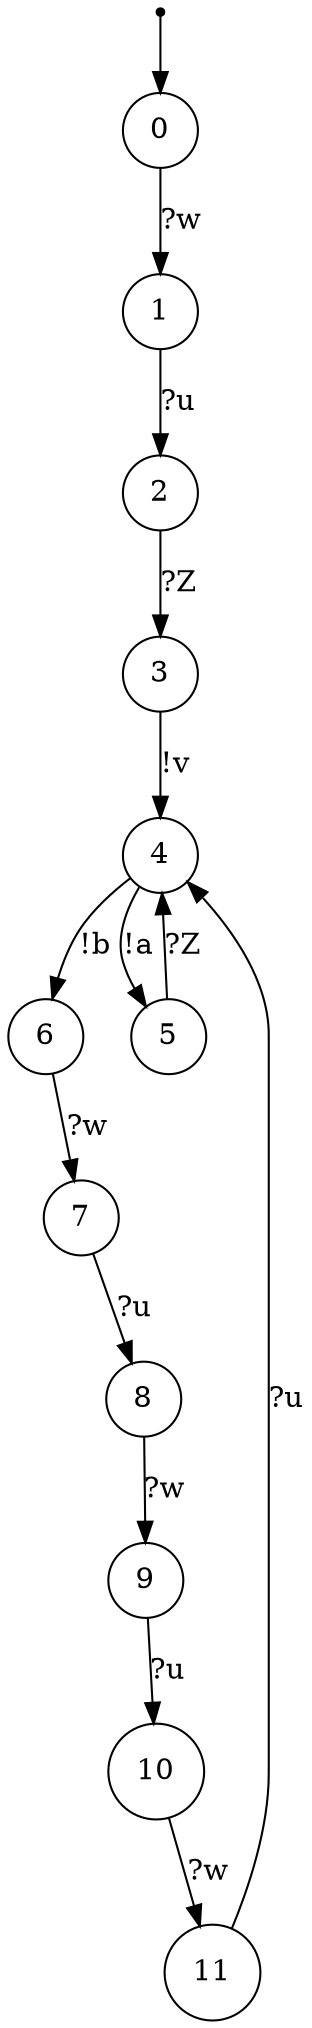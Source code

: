 digraph {
 node [shape=point] ENTRY
 node [shape=circle]
 ENTRY -> 0
0 -> 1 [label="?w"]
1 -> 2 [label="?u"]
2 -> 3 [label="?Z"]
3 -> 4 [label="!v"]
4 -> 6 [label="!b"]
6 -> 7 [label="?w"]
7 -> 8 [label="?u"]
8 -> 9 [label="?w"]
9 -> 10 [label="?u"]
10 -> 11 [label="?w"]
11 -> 4 [label="?u"]
4 -> 5 [label="!a"]
5 -> 4 [label="?Z"]
}